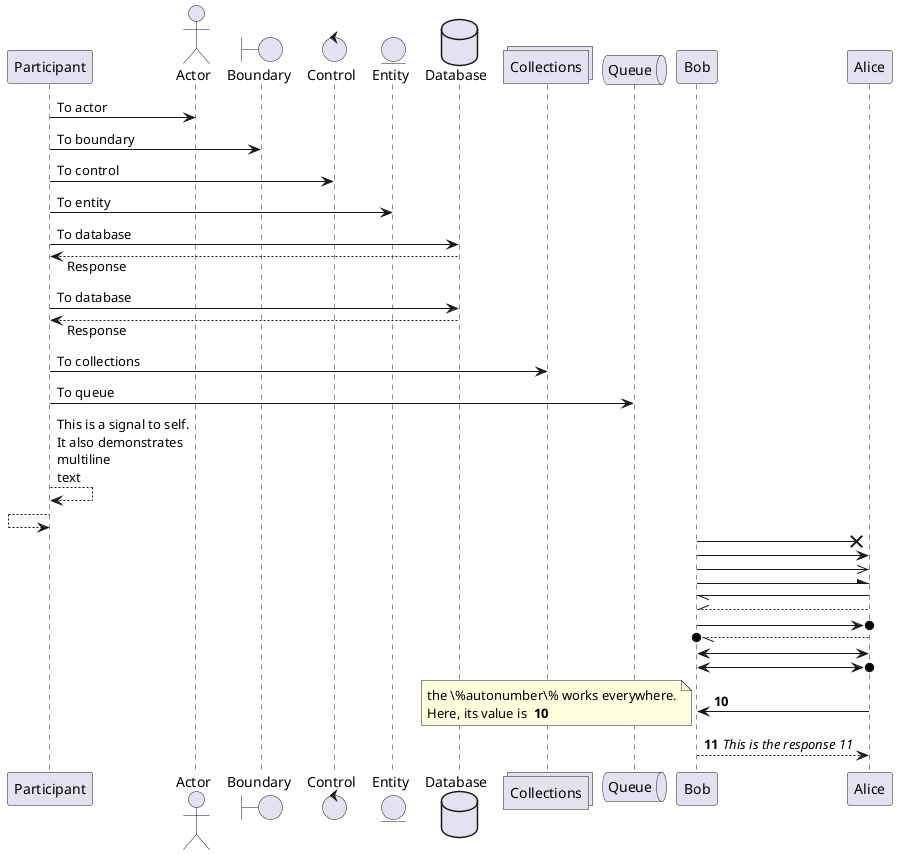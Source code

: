 @startuml
' オブジェクト オブジェクト名  as  Namespace
participant Participant as Foo
actor       Actor       as Foo1
boundary    Boundary    as Foo2
control     Control     as Foo3
entity      Entity      as Foo4
database    Database    as Foo5
collections Collections as Foo6
queue       Queue       as Foo7
Foo -> Foo1 : To actor 
Foo -> Foo2 : To boundary
Foo -> Foo3 : To control
Foo -> Foo4 : To entity
Foo -> Foo5 : To database
Foo <-- Foo5 : Response
skinparam responseMessageBelowArrow true
Foo -> Foo5 : To database
Foo <-- Foo5 : Response
Foo -> Foo6 : To collections
Foo -> Foo7: To queue
Foo --> Foo : This is a signal to self.\nIt also demonstrates\nmultiline \ntext 
Foo <-- Foo

Bob ->x Alice
Bob -> Alice
Bob ->> Alice
Bob -\ Alice
Bob \\- Alice
Bob //-- Alice

Bob ->o Alice
Bob o\\-- Alice

Bob <-> Alice
Bob <->o Alice

'変数
autonumber 10
Alice -> Bob
note left
  the \%autonumber\% works everywhere.
  ' ここで %autonumberを使っている%
  Here, its value is ** %autonumber% **
end note
Bob --> Alice: //This is the response %autonumber%//

@enduml
